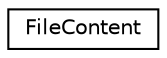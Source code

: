 digraph "Graphical Class Hierarchy"
{
  edge [fontname="Helvetica",fontsize="10",labelfontname="Helvetica",labelfontsize="10"];
  node [fontname="Helvetica",fontsize="10",shape=record];
  rankdir="LR";
  Node1 [label="FileContent",height=0.2,width=0.4,color="black", fillcolor="white", style="filled",URL="$classFileContent.html",tooltip="ValueObject for file content. "];
}
